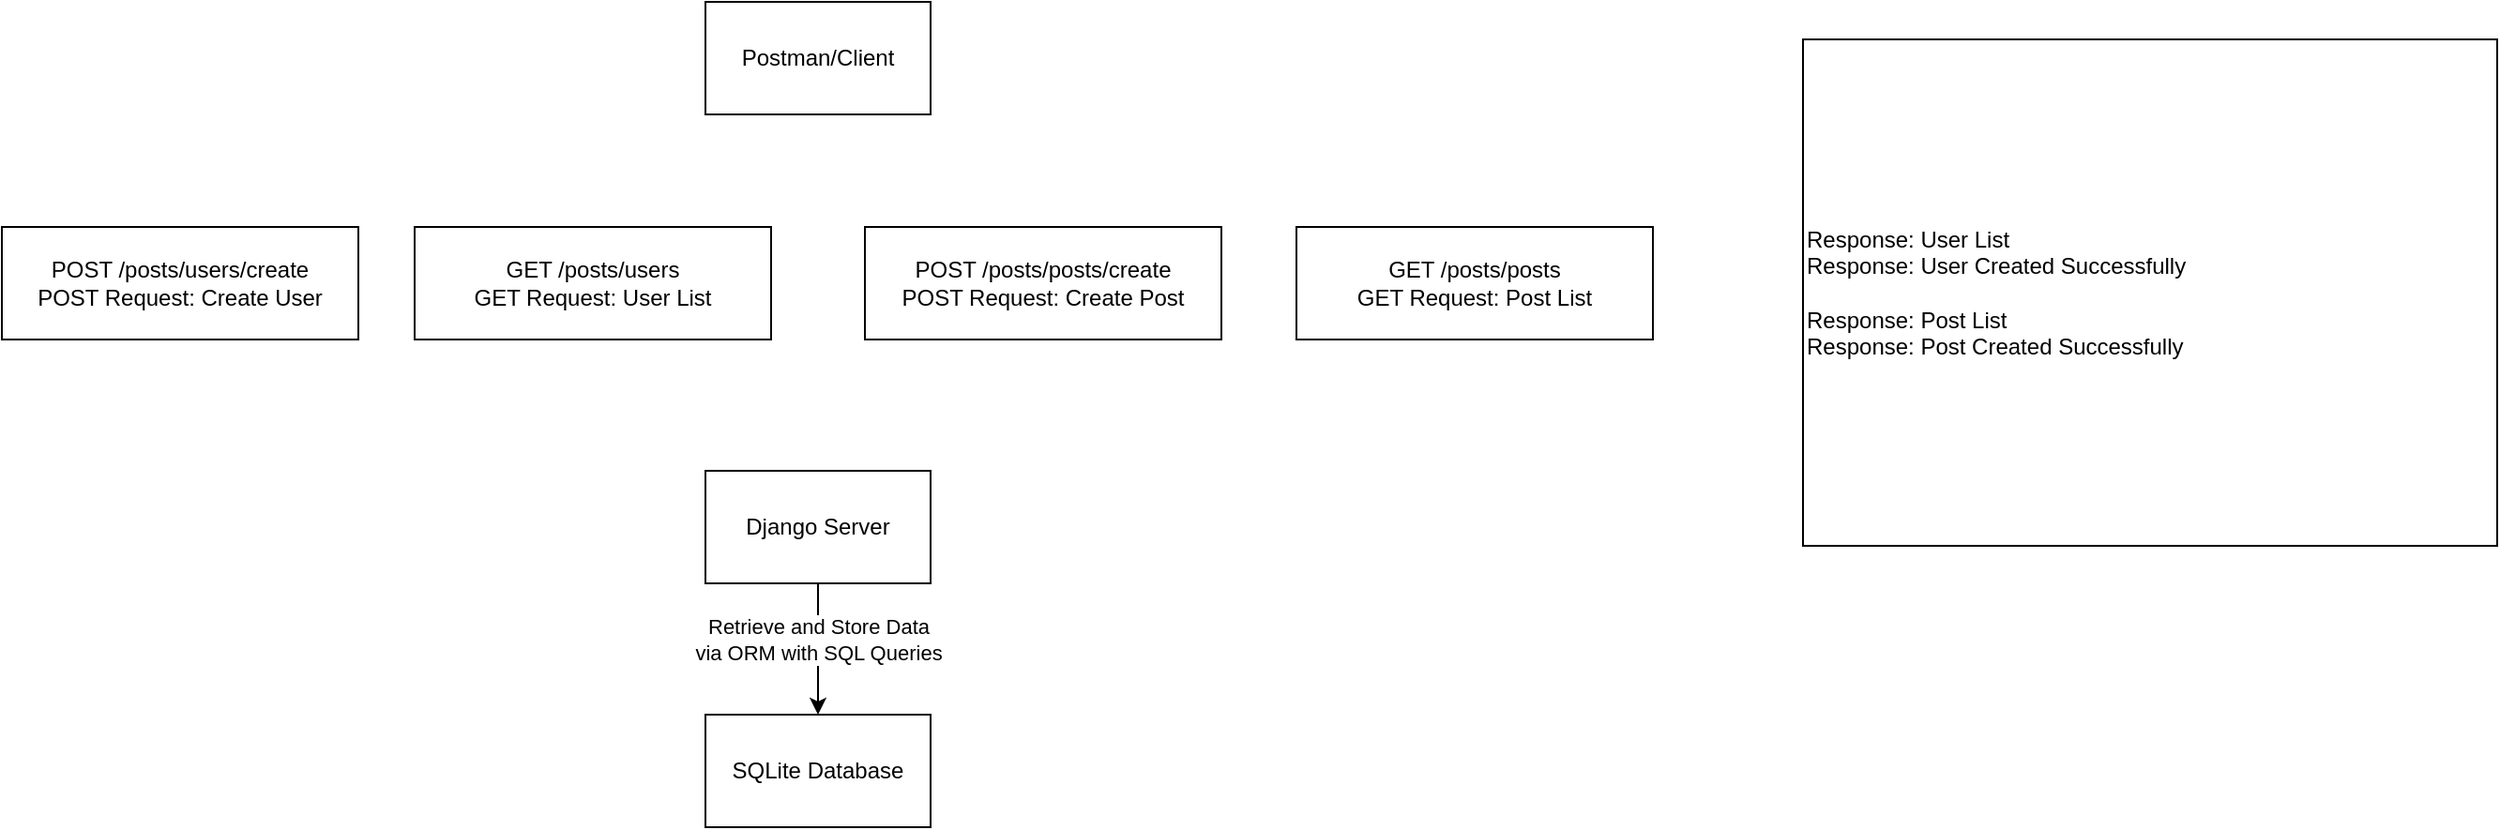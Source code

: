<mxfile version="26.1.0">
  <diagram name="Page-1" id="zt41sZ7iABxrHHXtiylV">
    <mxGraphModel dx="2437" dy="591" grid="1" gridSize="10" guides="1" tooltips="1" connect="1" arrows="1" fold="1" page="1" pageScale="1" pageWidth="850" pageHeight="1100" math="0" shadow="0">
      <root>
        <mxCell id="0" />
        <mxCell id="1" parent="0" />
        <mxCell id="H0j68g-s_HZaMRS5P-wq-1" value="Postman/Client" style="rounded=0;whiteSpace=wrap;html=1;" vertex="1" parent="1">
          <mxGeometry x="365" y="40" width="120" height="60" as="geometry" />
        </mxCell>
        <mxCell id="H0j68g-s_HZaMRS5P-wq-2" value="POST /posts/users/create&lt;div&gt;POST Request: Create User&lt;/div&gt;" style="rounded=0;whiteSpace=wrap;html=1;" vertex="1" parent="1">
          <mxGeometry x="-10" y="160" width="190" height="60" as="geometry" />
        </mxCell>
        <mxCell id="H0j68g-s_HZaMRS5P-wq-3" value="GET /posts/users&lt;div&gt;GET Request: User List&lt;/div&gt;" style="rounded=0;whiteSpace=wrap;html=1;" vertex="1" parent="1">
          <mxGeometry x="210" y="160" width="190" height="60" as="geometry" />
        </mxCell>
        <mxCell id="H0j68g-s_HZaMRS5P-wq-4" value="POST /posts/posts/create&lt;div&gt;POST Request: Create Post&lt;/div&gt;" style="rounded=0;whiteSpace=wrap;html=1;" vertex="1" parent="1">
          <mxGeometry x="450" y="160" width="190" height="60" as="geometry" />
        </mxCell>
        <mxCell id="H0j68g-s_HZaMRS5P-wq-5" value="GET /posts/posts&lt;div&gt;GET Request: Post List&lt;/div&gt;" style="rounded=0;whiteSpace=wrap;html=1;" vertex="1" parent="1">
          <mxGeometry x="680" y="160" width="190" height="60" as="geometry" />
        </mxCell>
        <mxCell id="H0j68g-s_HZaMRS5P-wq-6" value="Response: User List&lt;div&gt;Response: User Created Successfully&lt;/div&gt;&lt;div&gt;&lt;br&gt;&lt;/div&gt;&lt;div&gt;Response: Post List&lt;/div&gt;&lt;div&gt;Response: Post Created Successfully&lt;/div&gt;" style="rounded=0;whiteSpace=wrap;html=1;align=left;" vertex="1" parent="1">
          <mxGeometry x="950" y="60" width="370" height="270" as="geometry" />
        </mxCell>
        <mxCell id="H0j68g-s_HZaMRS5P-wq-10" style="edgeStyle=orthogonalEdgeStyle;rounded=0;orthogonalLoop=1;jettySize=auto;html=1;" edge="1" parent="1" source="H0j68g-s_HZaMRS5P-wq-8" target="H0j68g-s_HZaMRS5P-wq-9">
          <mxGeometry relative="1" as="geometry" />
        </mxCell>
        <mxCell id="H0j68g-s_HZaMRS5P-wq-11" value="Retrieve and Store Data&lt;div&gt;via ORM with SQL Queries&lt;/div&gt;" style="edgeLabel;html=1;align=center;verticalAlign=middle;resizable=0;points=[];" vertex="1" connectable="0" parent="H0j68g-s_HZaMRS5P-wq-10">
          <mxGeometry x="-0.155" relative="1" as="geometry">
            <mxPoint as="offset" />
          </mxGeometry>
        </mxCell>
        <mxCell id="H0j68g-s_HZaMRS5P-wq-8" value="Django Server" style="rounded=0;whiteSpace=wrap;html=1;" vertex="1" parent="1">
          <mxGeometry x="365" y="290" width="120" height="60" as="geometry" />
        </mxCell>
        <mxCell id="H0j68g-s_HZaMRS5P-wq-9" value="SQLite Database" style="rounded=0;whiteSpace=wrap;html=1;" vertex="1" parent="1">
          <mxGeometry x="365" y="420" width="120" height="60" as="geometry" />
        </mxCell>
      </root>
    </mxGraphModel>
  </diagram>
</mxfile>

